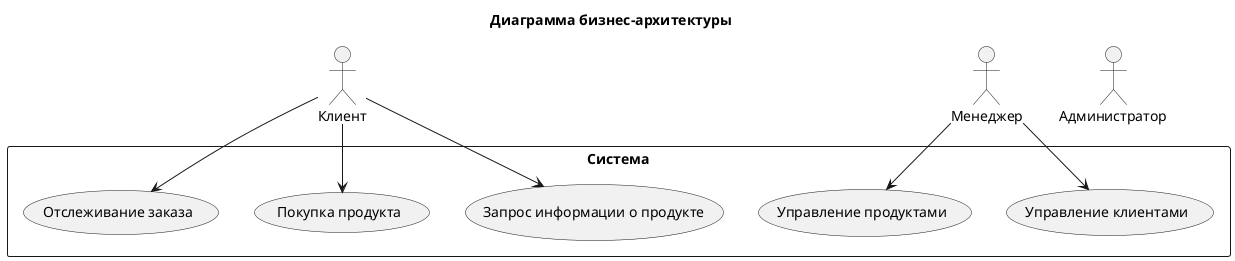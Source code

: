 @startuml
title Диаграмма бизнес-архитектуры

actor Клиент
actor Администратор

rectangle Система {
  usecase "Запрос информации о продукте" as UC1
  usecase "Покупка продукта" as UC2
  usecase "Отслеживание заказа" as UC3
  usecase "Управление продуктами" as UC4
  usecase "Управление клиентами" as UC5
}

Клиент --> UC1
Клиент --> UC2
Клиент --> UC3
Менеджер --> UC4
Менеджер --> UC5

@enduml
